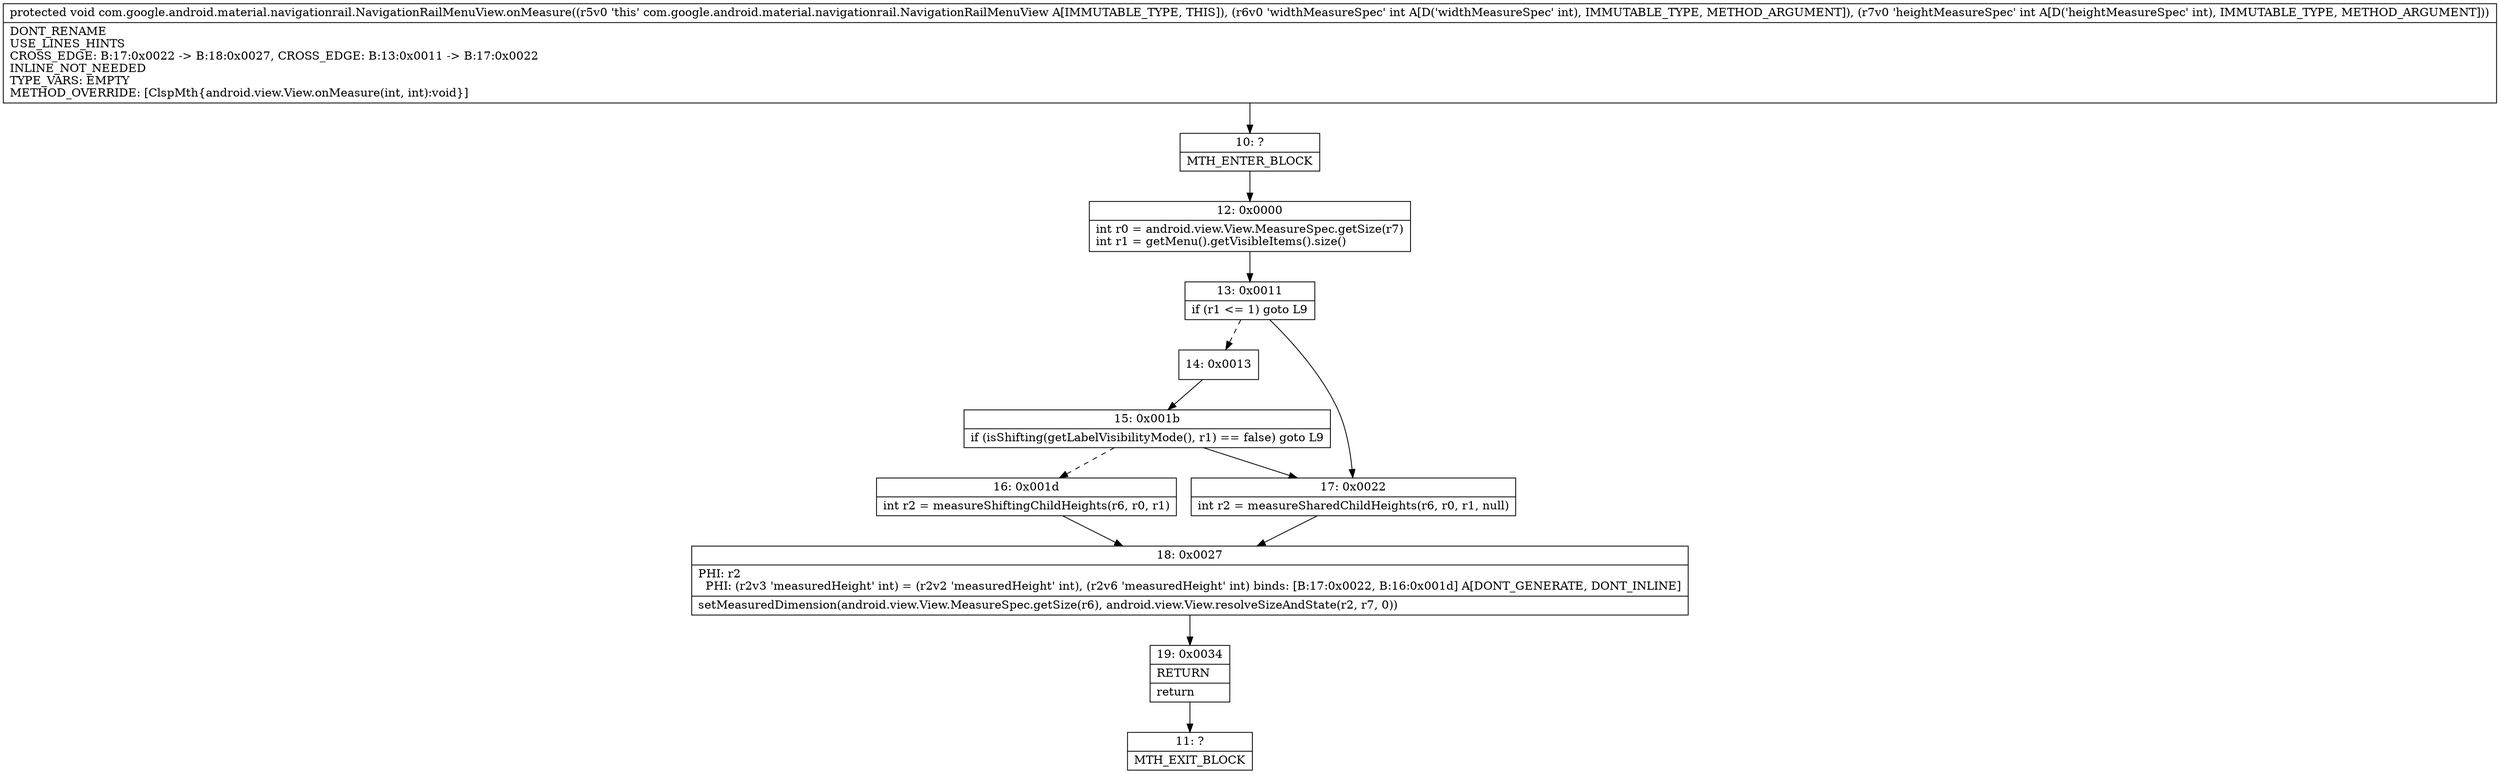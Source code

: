 digraph "CFG forcom.google.android.material.navigationrail.NavigationRailMenuView.onMeasure(II)V" {
Node_10 [shape=record,label="{10\:\ ?|MTH_ENTER_BLOCK\l}"];
Node_12 [shape=record,label="{12\:\ 0x0000|int r0 = android.view.View.MeasureSpec.getSize(r7)\lint r1 = getMenu().getVisibleItems().size()\l}"];
Node_13 [shape=record,label="{13\:\ 0x0011|if (r1 \<= 1) goto L9\l}"];
Node_14 [shape=record,label="{14\:\ 0x0013}"];
Node_15 [shape=record,label="{15\:\ 0x001b|if (isShifting(getLabelVisibilityMode(), r1) == false) goto L9\l}"];
Node_16 [shape=record,label="{16\:\ 0x001d|int r2 = measureShiftingChildHeights(r6, r0, r1)\l}"];
Node_18 [shape=record,label="{18\:\ 0x0027|PHI: r2 \l  PHI: (r2v3 'measuredHeight' int) = (r2v2 'measuredHeight' int), (r2v6 'measuredHeight' int) binds: [B:17:0x0022, B:16:0x001d] A[DONT_GENERATE, DONT_INLINE]\l|setMeasuredDimension(android.view.View.MeasureSpec.getSize(r6), android.view.View.resolveSizeAndState(r2, r7, 0))\l}"];
Node_19 [shape=record,label="{19\:\ 0x0034|RETURN\l|return\l}"];
Node_11 [shape=record,label="{11\:\ ?|MTH_EXIT_BLOCK\l}"];
Node_17 [shape=record,label="{17\:\ 0x0022|int r2 = measureSharedChildHeights(r6, r0, r1, null)\l}"];
MethodNode[shape=record,label="{protected void com.google.android.material.navigationrail.NavigationRailMenuView.onMeasure((r5v0 'this' com.google.android.material.navigationrail.NavigationRailMenuView A[IMMUTABLE_TYPE, THIS]), (r6v0 'widthMeasureSpec' int A[D('widthMeasureSpec' int), IMMUTABLE_TYPE, METHOD_ARGUMENT]), (r7v0 'heightMeasureSpec' int A[D('heightMeasureSpec' int), IMMUTABLE_TYPE, METHOD_ARGUMENT]))  | DONT_RENAME\lUSE_LINES_HINTS\lCROSS_EDGE: B:17:0x0022 \-\> B:18:0x0027, CROSS_EDGE: B:13:0x0011 \-\> B:17:0x0022\lINLINE_NOT_NEEDED\lTYPE_VARS: EMPTY\lMETHOD_OVERRIDE: [ClspMth\{android.view.View.onMeasure(int, int):void\}]\l}"];
MethodNode -> Node_10;Node_10 -> Node_12;
Node_12 -> Node_13;
Node_13 -> Node_14[style=dashed];
Node_13 -> Node_17;
Node_14 -> Node_15;
Node_15 -> Node_16[style=dashed];
Node_15 -> Node_17;
Node_16 -> Node_18;
Node_18 -> Node_19;
Node_19 -> Node_11;
Node_17 -> Node_18;
}

